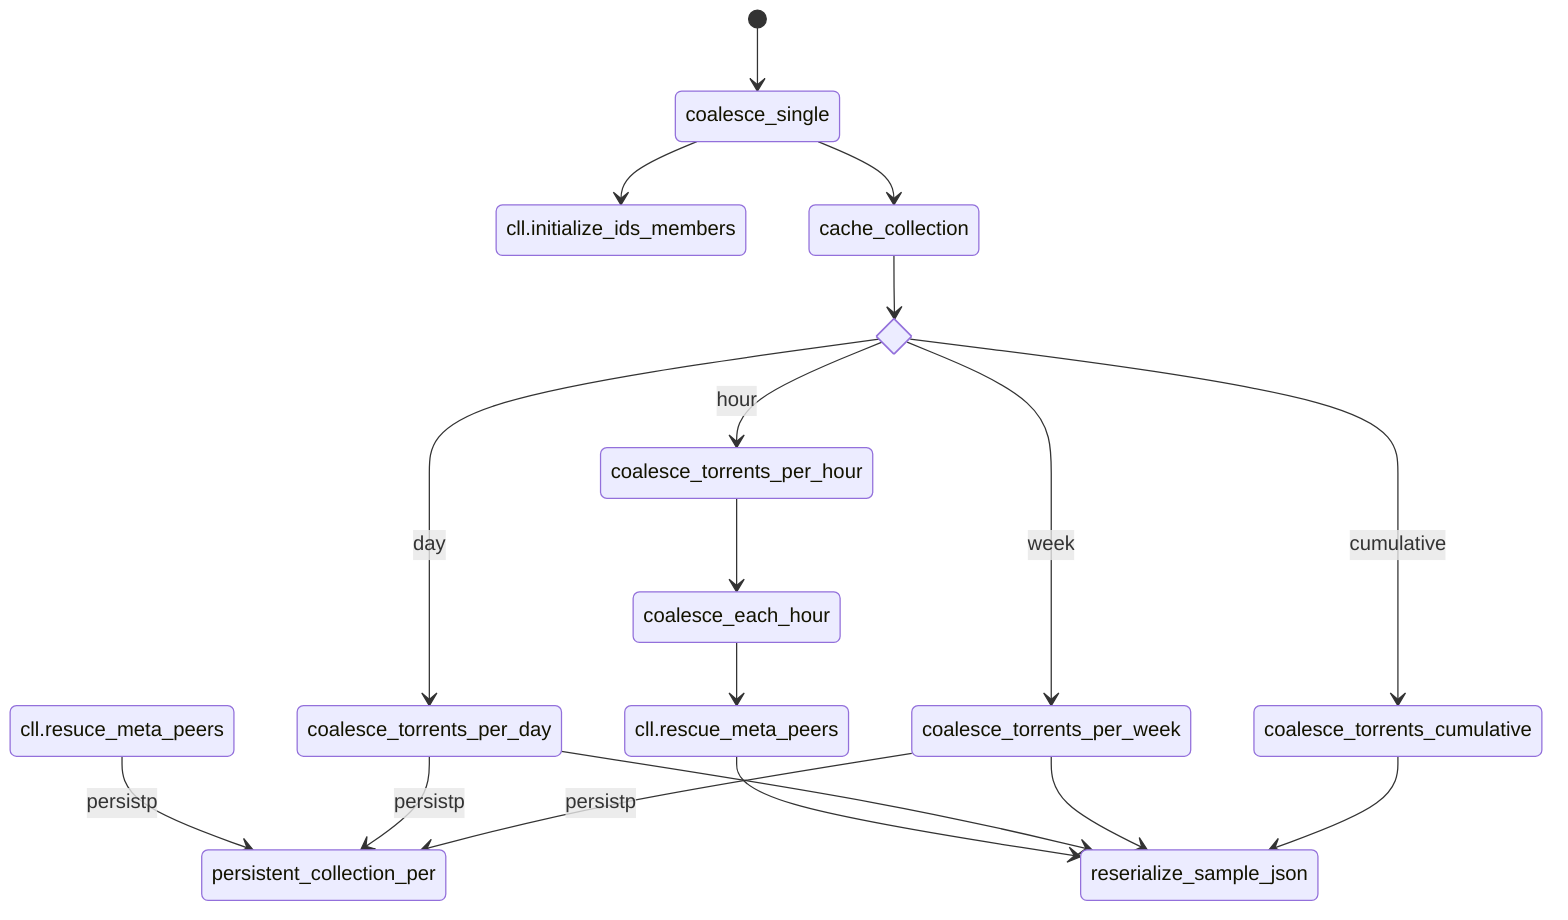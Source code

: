 stateDiagram-v2
    [*] --> coalesce_single
    coalesce_single --> cll.initialize_ids_members
    coalesce_single --> cache_collection

    state if_state<<choice>>
    cache_collection --> if_state

    if_state --> coalesce_torrents_per_hour : hour
    coalesce_torrents_per_hour --> coalesce_each_hour
    coalesce_each_hour --> cll.rescue_meta_peers
    cll.rescue_meta_peers --> reserialize_sample_json	
    cll.resuce_meta_peers --> persistent_collection_per : persistp


    if_state --> coalesce_torrents_per_day : day
    coalesce_torrents_per_day --> persistent_collection_per : persistp
    coalesce_torrents_per_day --> reserialize_sample_json
    
    if_state --> coalesce_torrents_per_week : week
    coalesce_torrents_per_week --> persistent_collection_per : persistp
    coalesce_torrents_per_week --> reserialize_sample_json

    if_state --> coalesce_torrents_cumulative : cumulative
    coalesce_torrents_cumulative --> reserialize_sample_json